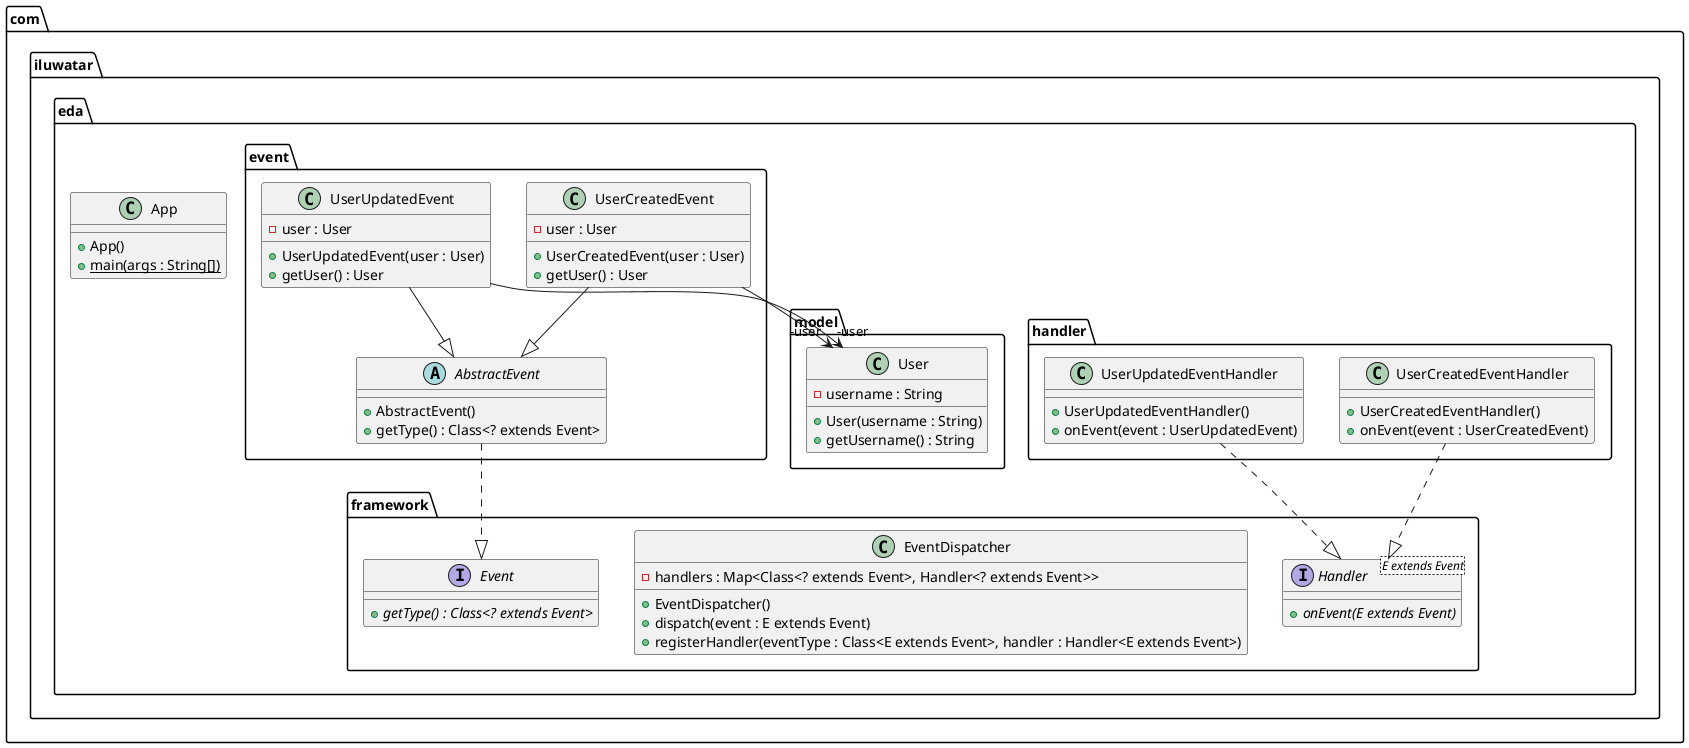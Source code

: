 @startuml
package com.iluwatar.eda.handler {
  class UserCreatedEventHandler {
    + UserCreatedEventHandler()
    + onEvent(event : UserCreatedEvent)
  }
  class UserUpdatedEventHandler {
    + UserUpdatedEventHandler()
    + onEvent(event : UserUpdatedEvent)
  }
}
package com.iluwatar.eda.event {
  abstract class AbstractEvent {
    + AbstractEvent()
    + getType() : Class<? extends Event>
  }
  class UserCreatedEvent {
    - user : User
    + UserCreatedEvent(user : User)
    + getUser() : User
  }
  class UserUpdatedEvent {
    - user : User
    + UserUpdatedEvent(user : User)
    + getUser() : User
  }
}
package com.iluwatar.eda.framework {
  interface Handler<E extends Event> {
    + onEvent(E extends Event) {abstract}
  }
  class EventDispatcher {
    - handlers : Map<Class<? extends Event>, Handler<? extends Event>>
    + EventDispatcher()
    + dispatch(event : E extends Event)
    + registerHandler(eventType : Class<E extends Event>, handler : Handler<E extends Event>)
  }
  interface Event {
    + getType() : Class<? extends Event> {abstract}
  }
}
package com.iluwatar.eda.model {
  class User {
    - username : String
    + User(username : String)
    + getUsername() : String
  }
}
package com.iluwatar.eda {
  class App {
    + App()
    + main(args : String[]) {static}
  }
}
UserUpdatedEvent -->  "-user" User
UserCreatedEvent -->  "-user" User
AbstractEvent ..|> Event 
UserCreatedEvent --|> AbstractEvent 
UserCreatedEventHandler ..|> Handler 
UserUpdatedEvent --|> AbstractEvent 
UserUpdatedEventHandler ..|> Handler 
@enduml